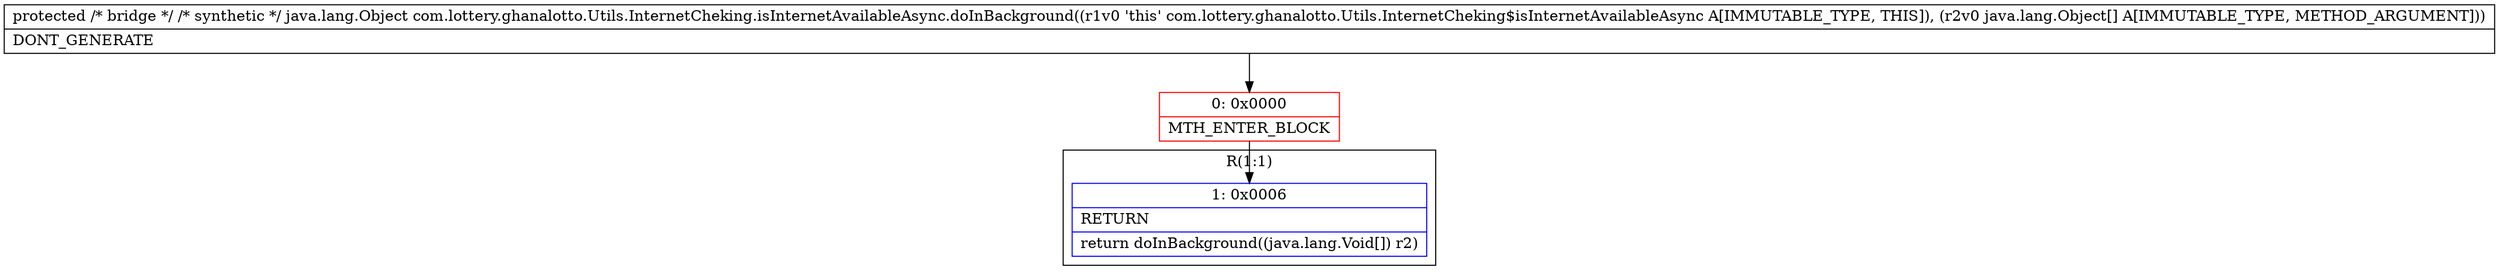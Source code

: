 digraph "CFG forcom.lottery.ghanalotto.Utils.InternetCheking.isInternetAvailableAsync.doInBackground([Ljava\/lang\/Object;)Ljava\/lang\/Object;" {
subgraph cluster_Region_910821167 {
label = "R(1:1)";
node [shape=record,color=blue];
Node_1 [shape=record,label="{1\:\ 0x0006|RETURN\l|return doInBackground((java.lang.Void[]) r2)\l}"];
}
Node_0 [shape=record,color=red,label="{0\:\ 0x0000|MTH_ENTER_BLOCK\l}"];
MethodNode[shape=record,label="{protected \/* bridge *\/ \/* synthetic *\/ java.lang.Object com.lottery.ghanalotto.Utils.InternetCheking.isInternetAvailableAsync.doInBackground((r1v0 'this' com.lottery.ghanalotto.Utils.InternetCheking$isInternetAvailableAsync A[IMMUTABLE_TYPE, THIS]), (r2v0 java.lang.Object[] A[IMMUTABLE_TYPE, METHOD_ARGUMENT]))  | DONT_GENERATE\l}"];
MethodNode -> Node_0;
Node_0 -> Node_1;
}

